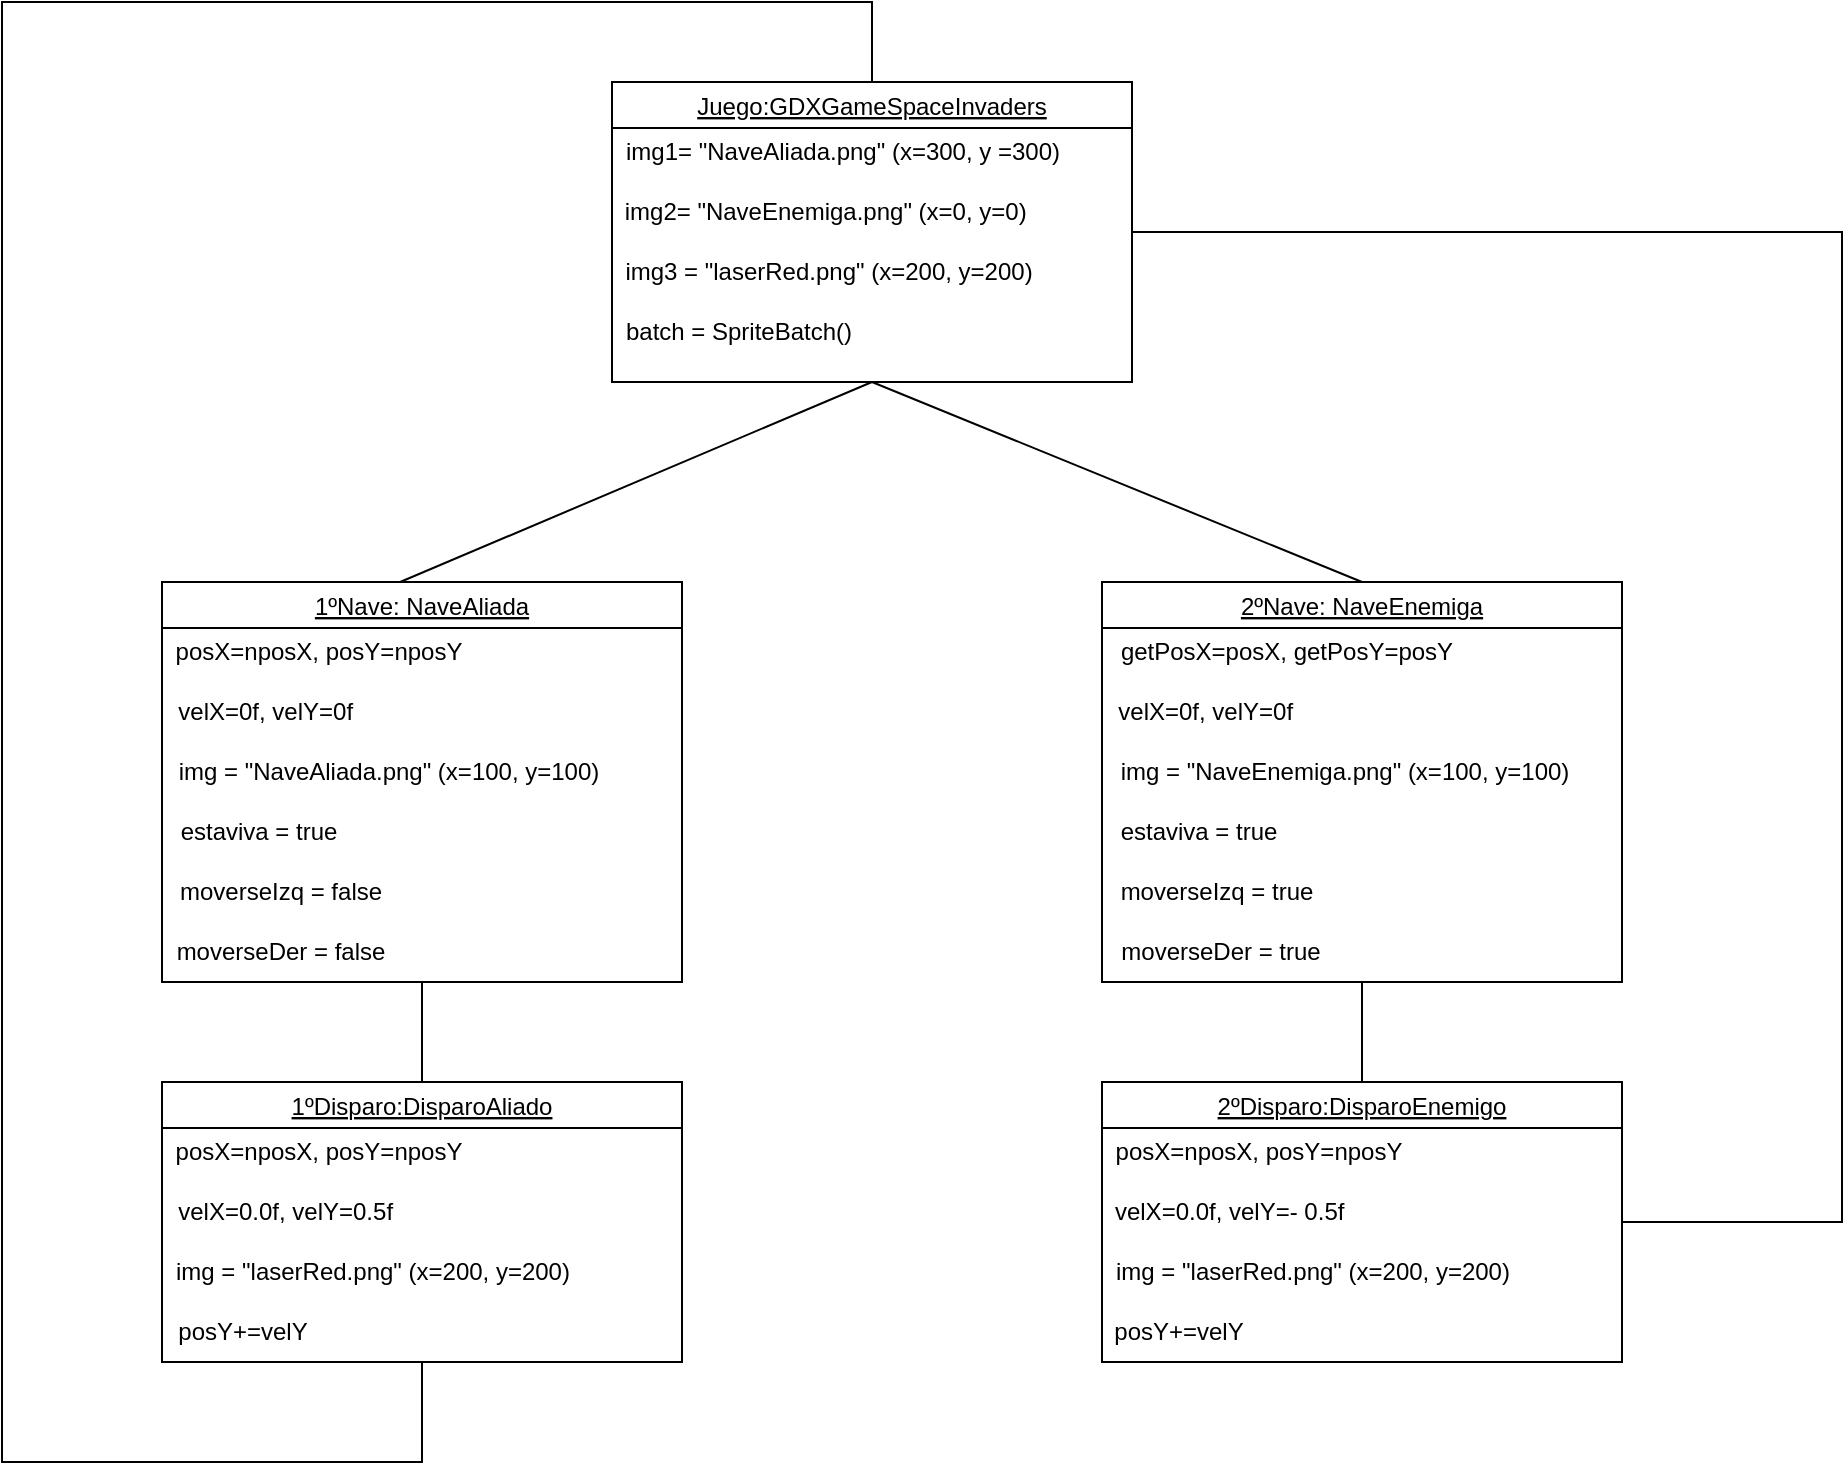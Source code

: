 <mxfile version="20.3.0" type="device"><diagram id="EKRVCeaZgj7s5Voge7Q3" name="Página-1"><mxGraphModel dx="1422" dy="865" grid="1" gridSize="10" guides="1" tooltips="1" connect="1" arrows="1" fold="1" page="1" pageScale="1" pageWidth="1169" pageHeight="827" math="0" shadow="0"><root><mxCell id="0"/><mxCell id="1" parent="0"/><mxCell id="4GlmnPmk-WEaBc8iP3jf-1" value="Juego:GDXGameSpaceInvaders" style="swimlane;fontStyle=4" parent="1" vertex="1"><mxGeometry x="455" y="70" width="260" height="150" as="geometry"/></mxCell><mxCell id="4GlmnPmk-WEaBc8iP3jf-7" value="img1= &quot;NaveAliada.png&quot; (x=300, y =300)" style="text;html=1;align=center;verticalAlign=middle;resizable=0;points=[];autosize=1;strokeColor=none;fillColor=none;" parent="4GlmnPmk-WEaBc8iP3jf-1" vertex="1"><mxGeometry x="-5" y="20" width="240" height="30" as="geometry"/></mxCell><mxCell id="4GlmnPmk-WEaBc8iP3jf-8" value="img2= &quot;NaveEnemiga.png&quot; (x=0, y=0)&amp;nbsp;" style="text;html=1;align=center;verticalAlign=middle;resizable=0;points=[];autosize=1;strokeColor=none;fillColor=none;" parent="4GlmnPmk-WEaBc8iP3jf-1" vertex="1"><mxGeometry x="-7" y="50" width="230" height="30" as="geometry"/></mxCell><mxCell id="4GlmnPmk-WEaBc8iP3jf-9" value="img3 = &quot;laserRed.png&quot; (x=200, y=200)" style="text;html=1;align=center;verticalAlign=middle;resizable=0;points=[];autosize=1;strokeColor=none;fillColor=none;" parent="4GlmnPmk-WEaBc8iP3jf-1" vertex="1"><mxGeometry x="-7" y="80" width="230" height="30" as="geometry"/></mxCell><mxCell id="4GlmnPmk-WEaBc8iP3jf-10" value="batch = SpriteBatch()" style="text;html=1;align=center;verticalAlign=middle;resizable=0;points=[];autosize=1;strokeColor=none;fillColor=none;" parent="4GlmnPmk-WEaBc8iP3jf-1" vertex="1"><mxGeometry x="-7" y="110" width="140" height="30" as="geometry"/></mxCell><mxCell id="4GlmnPmk-WEaBc8iP3jf-11" value="1ºDisparo:DisparoAliado" style="swimlane;fontStyle=4" parent="1" vertex="1"><mxGeometry x="230" y="570" width="260" height="140" as="geometry"/></mxCell><mxCell id="4GlmnPmk-WEaBc8iP3jf-12" value="posX=nposX, posY=nposY" style="text;html=1;align=center;verticalAlign=middle;resizable=0;points=[];autosize=1;strokeColor=none;fillColor=none;" parent="4GlmnPmk-WEaBc8iP3jf-11" vertex="1"><mxGeometry x="-7" y="20" width="170" height="30" as="geometry"/></mxCell><mxCell id="4GlmnPmk-WEaBc8iP3jf-13" value="velX=0.0f, velY=0.5f&amp;nbsp;" style="text;html=1;align=center;verticalAlign=middle;resizable=0;points=[];autosize=1;strokeColor=none;fillColor=none;" parent="4GlmnPmk-WEaBc8iP3jf-11" vertex="1"><mxGeometry x="-2" y="50" width="130" height="30" as="geometry"/></mxCell><mxCell id="4GlmnPmk-WEaBc8iP3jf-14" value="img = &quot;laserRed.png&quot; (x=200, y=200)" style="text;html=1;align=center;verticalAlign=middle;resizable=0;points=[];autosize=1;strokeColor=none;fillColor=none;" parent="4GlmnPmk-WEaBc8iP3jf-11" vertex="1"><mxGeometry x="-5" y="80" width="220" height="30" as="geometry"/></mxCell><mxCell id="4GlmnPmk-WEaBc8iP3jf-22" value="posY+=velY" style="text;html=1;align=center;verticalAlign=middle;resizable=0;points=[];autosize=1;strokeColor=none;fillColor=none;" parent="4GlmnPmk-WEaBc8iP3jf-11" vertex="1"><mxGeometry x="-5" y="110" width="90" height="30" as="geometry"/></mxCell><mxCell id="4GlmnPmk-WEaBc8iP3jf-16" value="2ºDisparo:DisparoEnemigo" style="swimlane;fontStyle=4" parent="1" vertex="1"><mxGeometry x="700" y="570" width="260" height="140" as="geometry"/></mxCell><mxCell id="4GlmnPmk-WEaBc8iP3jf-17" value="posX=nposX, posY=nposY" style="text;html=1;align=center;verticalAlign=middle;resizable=0;points=[];autosize=1;strokeColor=none;fillColor=none;" parent="4GlmnPmk-WEaBc8iP3jf-16" vertex="1"><mxGeometry x="-7" y="20" width="170" height="30" as="geometry"/></mxCell><mxCell id="4GlmnPmk-WEaBc8iP3jf-18" value="velX=0.0f, velY=- 0.5f&amp;nbsp;" style="text;html=1;align=center;verticalAlign=middle;resizable=0;points=[];autosize=1;strokeColor=none;fillColor=none;" parent="4GlmnPmk-WEaBc8iP3jf-16" vertex="1"><mxGeometry x="-5" y="50" width="140" height="30" as="geometry"/></mxCell><mxCell id="4GlmnPmk-WEaBc8iP3jf-19" value="img = &quot;laserRed.png&quot; (x=200, y=200)" style="text;html=1;align=center;verticalAlign=middle;resizable=0;points=[];autosize=1;strokeColor=none;fillColor=none;" parent="4GlmnPmk-WEaBc8iP3jf-16" vertex="1"><mxGeometry x="-5" y="80" width="220" height="30" as="geometry"/></mxCell><mxCell id="4GlmnPmk-WEaBc8iP3jf-20" value="posY+=velY" style="text;html=1;align=center;verticalAlign=middle;resizable=0;points=[];autosize=1;strokeColor=none;fillColor=none;" parent="4GlmnPmk-WEaBc8iP3jf-16" vertex="1"><mxGeometry x="-7" y="110" width="90" height="30" as="geometry"/></mxCell><mxCell id="4GlmnPmk-WEaBc8iP3jf-29" value="1ºNave: NaveAliada" style="swimlane;fontStyle=4" parent="1" vertex="1"><mxGeometry x="230" y="320" width="260" height="200" as="geometry"/></mxCell><mxCell id="4GlmnPmk-WEaBc8iP3jf-30" value="posX=nposX, posY=nposY" style="text;html=1;align=center;verticalAlign=middle;resizable=0;points=[];autosize=1;strokeColor=none;fillColor=none;" parent="4GlmnPmk-WEaBc8iP3jf-29" vertex="1"><mxGeometry x="-7" y="20" width="170" height="30" as="geometry"/></mxCell><mxCell id="4GlmnPmk-WEaBc8iP3jf-31" value="velX=0f, velY=0f&amp;nbsp;" style="text;html=1;align=center;verticalAlign=middle;resizable=0;points=[];autosize=1;strokeColor=none;fillColor=none;" parent="4GlmnPmk-WEaBc8iP3jf-29" vertex="1"><mxGeometry x="-2" y="50" width="110" height="30" as="geometry"/></mxCell><mxCell id="4GlmnPmk-WEaBc8iP3jf-32" value="img = &quot;NaveAliada.png&quot; (x=100, y=100)" style="text;html=1;align=center;verticalAlign=middle;resizable=0;points=[];autosize=1;strokeColor=none;fillColor=none;" parent="4GlmnPmk-WEaBc8iP3jf-29" vertex="1"><mxGeometry x="-2" y="80" width="230" height="30" as="geometry"/></mxCell><mxCell id="4GlmnPmk-WEaBc8iP3jf-33" value="estaviva = true" style="text;html=1;align=center;verticalAlign=middle;resizable=0;points=[];autosize=1;strokeColor=none;fillColor=none;" parent="4GlmnPmk-WEaBc8iP3jf-29" vertex="1"><mxGeometry x="-2" y="110" width="100" height="30" as="geometry"/></mxCell><mxCell id="4GlmnPmk-WEaBc8iP3jf-34" value="moverseIzq = false" style="text;html=1;align=center;verticalAlign=middle;resizable=0;points=[];autosize=1;strokeColor=none;fillColor=none;" parent="4GlmnPmk-WEaBc8iP3jf-29" vertex="1"><mxGeometry x="-1" y="140" width="120" height="30" as="geometry"/></mxCell><mxCell id="4GlmnPmk-WEaBc8iP3jf-35" value="moverseDer = false" style="text;html=1;align=center;verticalAlign=middle;resizable=0;points=[];autosize=1;strokeColor=none;fillColor=none;" parent="4GlmnPmk-WEaBc8iP3jf-29" vertex="1"><mxGeometry x="-6" y="170" width="130" height="30" as="geometry"/></mxCell><mxCell id="4GlmnPmk-WEaBc8iP3jf-36" value="2ºNave: NaveEnemiga" style="swimlane;fontStyle=4" parent="1" vertex="1"><mxGeometry x="700" y="320" width="260" height="200" as="geometry"/></mxCell><mxCell id="4GlmnPmk-WEaBc8iP3jf-37" value="getPosX=posX, getPosY=posY" style="text;html=1;align=center;verticalAlign=middle;resizable=0;points=[];autosize=1;strokeColor=none;fillColor=none;" parent="4GlmnPmk-WEaBc8iP3jf-36" vertex="1"><mxGeometry x="-3" y="20" width="190" height="30" as="geometry"/></mxCell><mxCell id="4GlmnPmk-WEaBc8iP3jf-38" value="velX=0f, velY=0f&amp;nbsp;" style="text;html=1;align=center;verticalAlign=middle;resizable=0;points=[];autosize=1;strokeColor=none;fillColor=none;" parent="4GlmnPmk-WEaBc8iP3jf-36" vertex="1"><mxGeometry x="-2" y="50" width="110" height="30" as="geometry"/></mxCell><mxCell id="4GlmnPmk-WEaBc8iP3jf-39" value="img = &quot;NaveEnemiga.png&quot; (x=100, y=100)" style="text;html=1;align=center;verticalAlign=middle;resizable=0;points=[];autosize=1;strokeColor=none;fillColor=none;" parent="4GlmnPmk-WEaBc8iP3jf-36" vertex="1"><mxGeometry x="-4" y="80" width="250" height="30" as="geometry"/></mxCell><mxCell id="4GlmnPmk-WEaBc8iP3jf-40" value="estaviva = true" style="text;html=1;align=center;verticalAlign=middle;resizable=0;points=[];autosize=1;strokeColor=none;fillColor=none;" parent="4GlmnPmk-WEaBc8iP3jf-36" vertex="1"><mxGeometry x="-2" y="110" width="100" height="30" as="geometry"/></mxCell><mxCell id="4GlmnPmk-WEaBc8iP3jf-41" value="moverseIzq = true" style="text;html=1;align=center;verticalAlign=middle;resizable=0;points=[];autosize=1;strokeColor=none;fillColor=none;" parent="4GlmnPmk-WEaBc8iP3jf-36" vertex="1"><mxGeometry x="-3" y="140" width="120" height="30" as="geometry"/></mxCell><mxCell id="4GlmnPmk-WEaBc8iP3jf-42" value="moverseDer = true" style="text;html=1;align=center;verticalAlign=middle;resizable=0;points=[];autosize=1;strokeColor=none;fillColor=none;" parent="4GlmnPmk-WEaBc8iP3jf-36" vertex="1"><mxGeometry x="-1" y="170" width="120" height="30" as="geometry"/></mxCell><mxCell id="4GlmnPmk-WEaBc8iP3jf-45" value="" style="endArrow=none;html=1;rounded=0;entryX=0.5;entryY=1;entryDx=0;entryDy=0;exitX=0.458;exitY=0;exitDx=0;exitDy=0;exitPerimeter=0;" parent="1" source="4GlmnPmk-WEaBc8iP3jf-29" target="4GlmnPmk-WEaBc8iP3jf-1" edge="1"><mxGeometry width="50" height="50" relative="1" as="geometry"><mxPoint x="370" y="310" as="sourcePoint"/><mxPoint x="410" y="270" as="targetPoint"/></mxGeometry></mxCell><mxCell id="4GlmnPmk-WEaBc8iP3jf-46" value="" style="endArrow=none;html=1;rounded=0;entryX=0.5;entryY=1;entryDx=0;entryDy=0;exitX=0.5;exitY=0;exitDx=0;exitDy=0;" parent="1" source="4GlmnPmk-WEaBc8iP3jf-36" target="4GlmnPmk-WEaBc8iP3jf-1" edge="1"><mxGeometry width="50" height="50" relative="1" as="geometry"><mxPoint x="510" y="440" as="sourcePoint"/><mxPoint x="560" y="390" as="targetPoint"/></mxGeometry></mxCell><mxCell id="4GlmnPmk-WEaBc8iP3jf-47" value="" style="endArrow=none;html=1;rounded=0;exitX=0.5;exitY=0;exitDx=0;exitDy=0;entryX=0.5;entryY=1;entryDx=0;entryDy=0;" parent="1" source="4GlmnPmk-WEaBc8iP3jf-11" target="4GlmnPmk-WEaBc8iP3jf-29" edge="1"><mxGeometry width="50" height="50" relative="1" as="geometry"><mxPoint x="510" y="440" as="sourcePoint"/><mxPoint x="560" y="390" as="targetPoint"/></mxGeometry></mxCell><mxCell id="4GlmnPmk-WEaBc8iP3jf-48" value="" style="endArrow=none;html=1;rounded=0;entryX=0.5;entryY=1;entryDx=0;entryDy=0;exitX=0.5;exitY=0;exitDx=0;exitDy=0;" parent="1" source="4GlmnPmk-WEaBc8iP3jf-16" target="4GlmnPmk-WEaBc8iP3jf-36" edge="1"><mxGeometry width="50" height="50" relative="1" as="geometry"><mxPoint x="510" y="440" as="sourcePoint"/><mxPoint x="560" y="390" as="targetPoint"/></mxGeometry></mxCell><mxCell id="4GlmnPmk-WEaBc8iP3jf-49" value="" style="endArrow=none;html=1;rounded=0;exitX=1;exitY=0.5;exitDx=0;exitDy=0;entryX=1;entryY=0.5;entryDx=0;entryDy=0;" parent="1" source="4GlmnPmk-WEaBc8iP3jf-16" target="4GlmnPmk-WEaBc8iP3jf-1" edge="1"><mxGeometry width="50" height="50" relative="1" as="geometry"><mxPoint x="510" y="440" as="sourcePoint"/><mxPoint x="560" y="390" as="targetPoint"/><Array as="points"><mxPoint x="1070" y="640"/><mxPoint x="1070" y="145"/></Array></mxGeometry></mxCell><mxCell id="4GlmnPmk-WEaBc8iP3jf-50" value="" style="endArrow=none;html=1;rounded=0;exitX=0.5;exitY=1;exitDx=0;exitDy=0;entryX=0.5;entryY=0;entryDx=0;entryDy=0;" parent="1" source="4GlmnPmk-WEaBc8iP3jf-11" target="4GlmnPmk-WEaBc8iP3jf-1" edge="1"><mxGeometry width="50" height="50" relative="1" as="geometry"><mxPoint x="140" y="610" as="sourcePoint"/><mxPoint x="420" y="130" as="targetPoint"/><Array as="points"><mxPoint x="360" y="760"/><mxPoint x="150" y="760"/><mxPoint x="150" y="130"/><mxPoint x="150" y="30"/><mxPoint x="370" y="30"/><mxPoint x="585" y="30"/></Array></mxGeometry></mxCell></root></mxGraphModel></diagram></mxfile>
